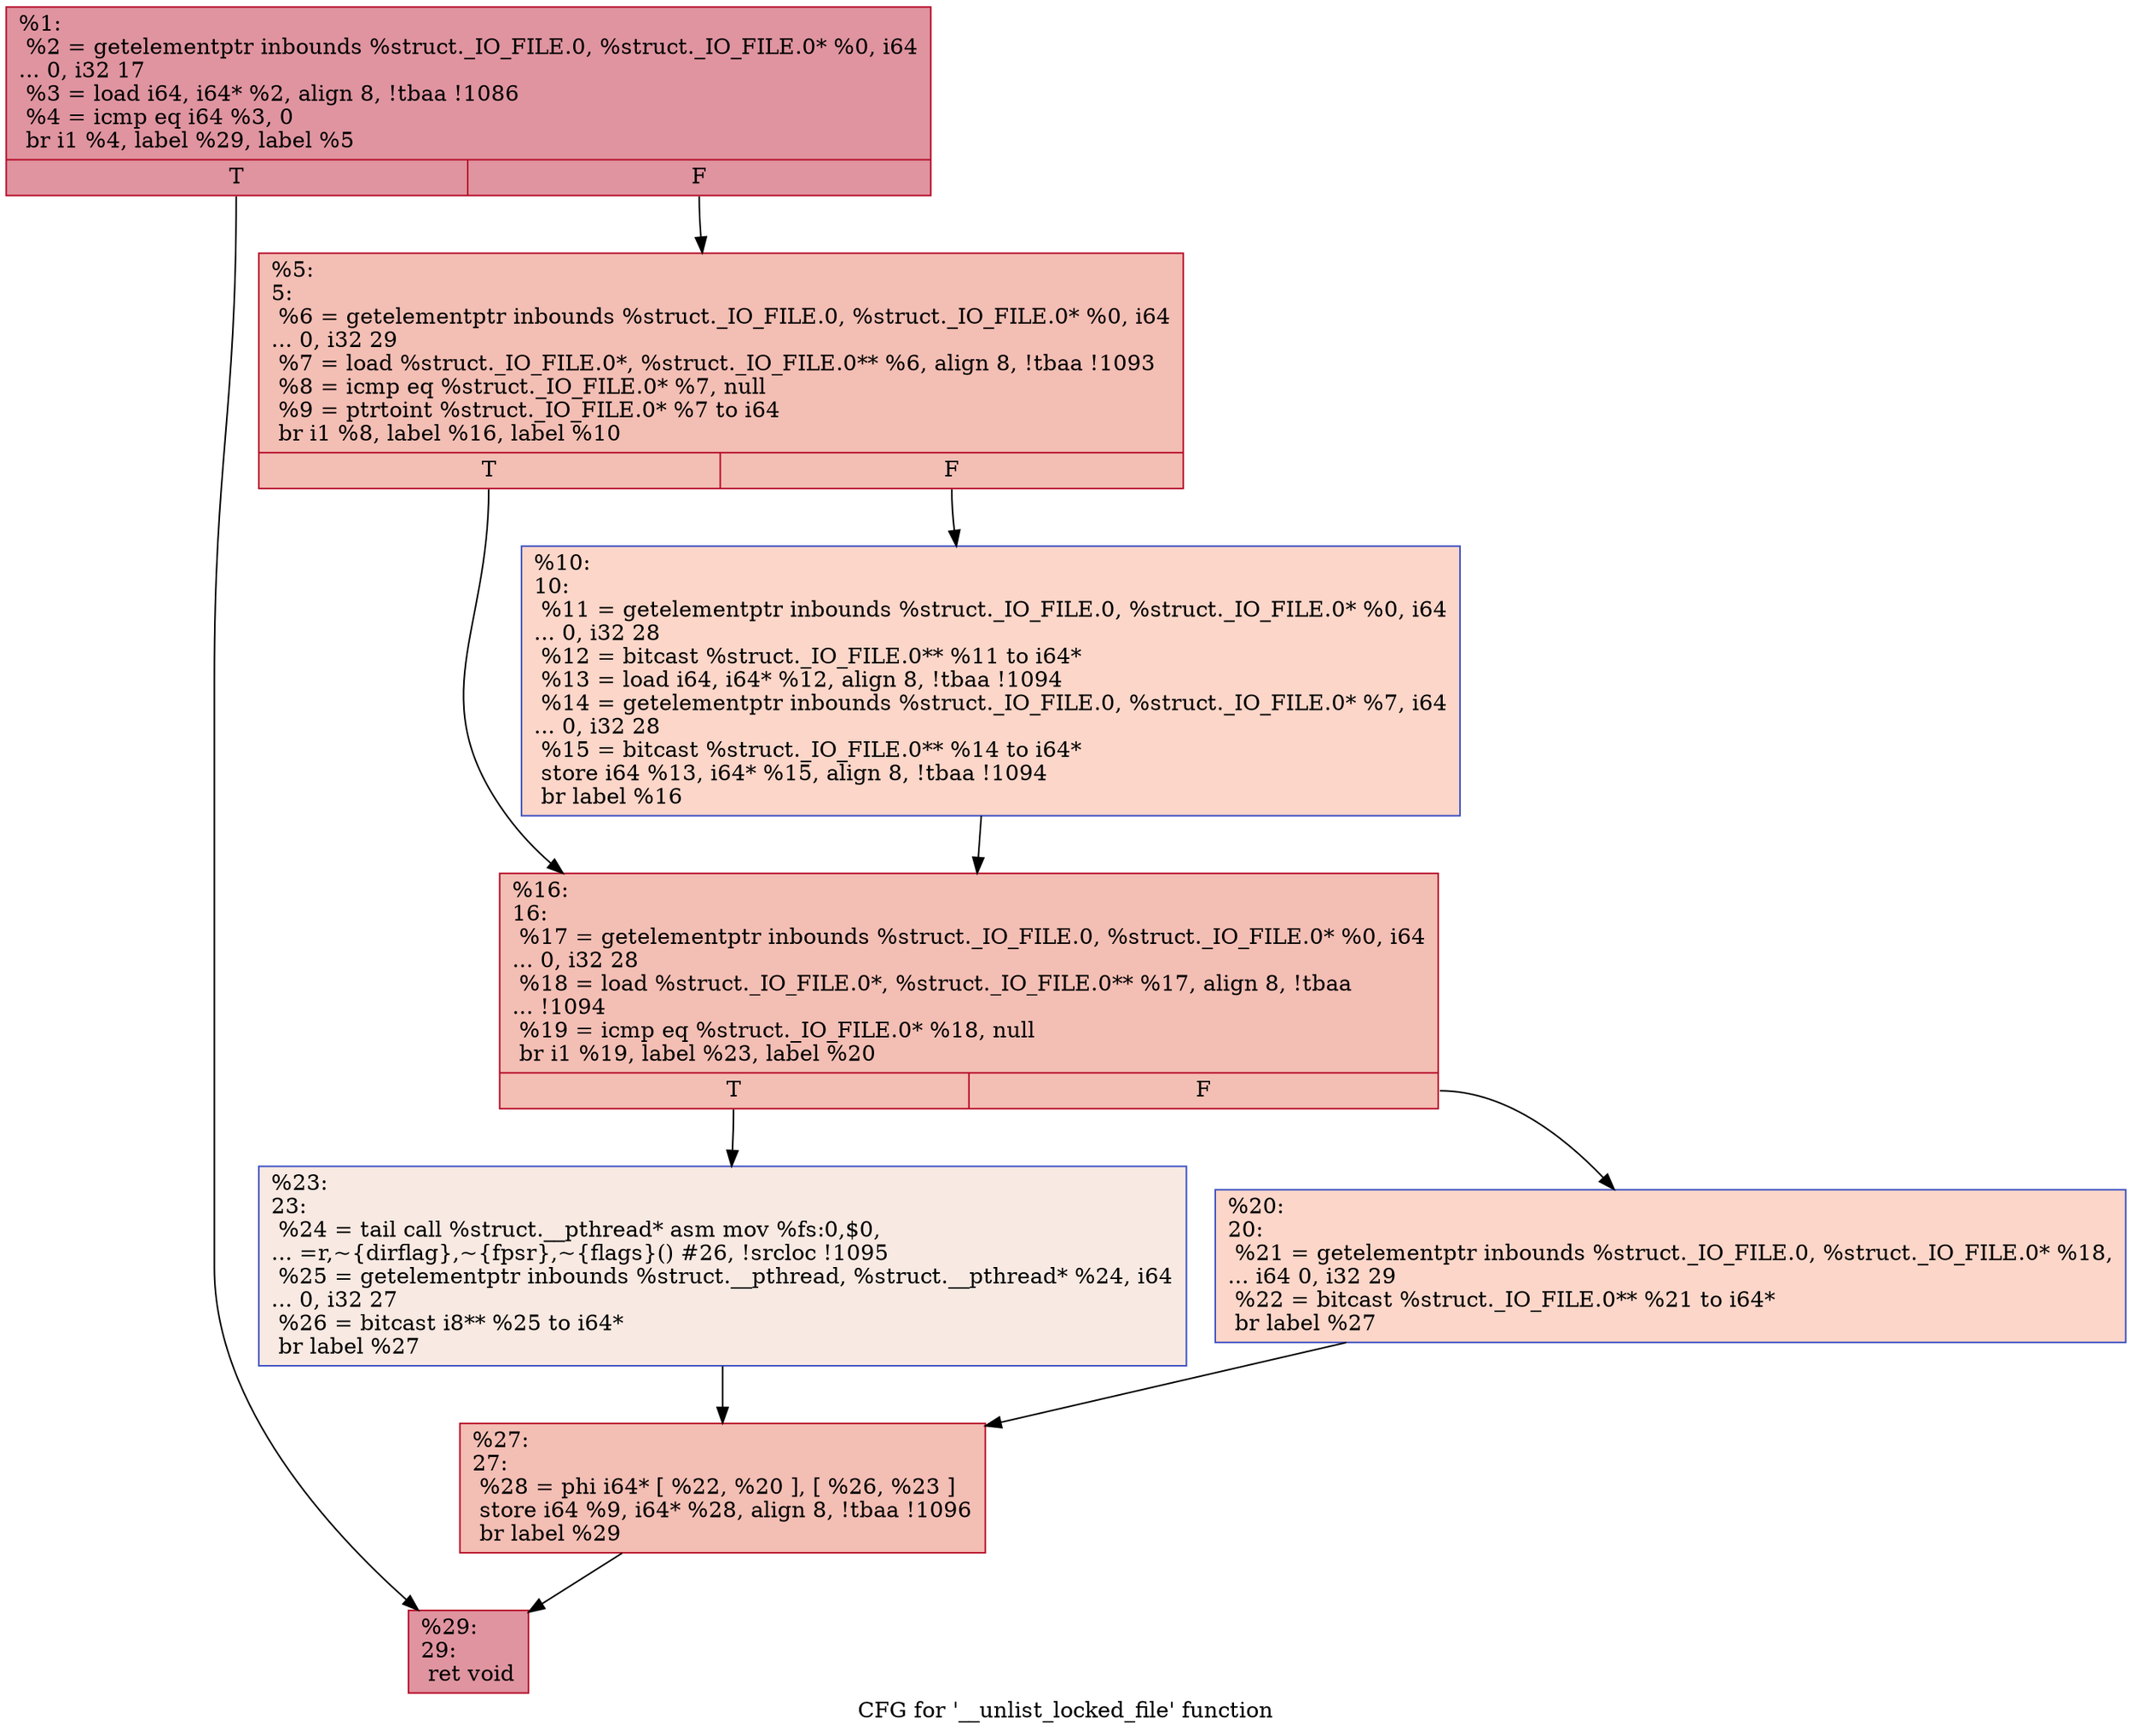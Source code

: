 digraph "CFG for '__unlist_locked_file' function" {
	label="CFG for '__unlist_locked_file' function";

	Node0x25526a0 [shape=record,color="#b70d28ff", style=filled, fillcolor="#b70d2870",label="{%1:\l  %2 = getelementptr inbounds %struct._IO_FILE.0, %struct._IO_FILE.0* %0, i64\l... 0, i32 17\l  %3 = load i64, i64* %2, align 8, !tbaa !1086\l  %4 = icmp eq i64 %3, 0\l  br i1 %4, label %29, label %5\l|{<s0>T|<s1>F}}"];
	Node0x25526a0:s0 -> Node0x25528d0;
	Node0x25526a0:s1 -> Node0x25526f0;
	Node0x25526f0 [shape=record,color="#b70d28ff", style=filled, fillcolor="#e36c5570",label="{%5:\l5:                                                \l  %6 = getelementptr inbounds %struct._IO_FILE.0, %struct._IO_FILE.0* %0, i64\l... 0, i32 29\l  %7 = load %struct._IO_FILE.0*, %struct._IO_FILE.0** %6, align 8, !tbaa !1093\l  %8 = icmp eq %struct._IO_FILE.0* %7, null\l  %9 = ptrtoint %struct._IO_FILE.0* %7 to i64\l  br i1 %8, label %16, label %10\l|{<s0>T|<s1>F}}"];
	Node0x25526f0:s0 -> Node0x2552790;
	Node0x25526f0:s1 -> Node0x2552740;
	Node0x2552740 [shape=record,color="#3d50c3ff", style=filled, fillcolor="#f6a38570",label="{%10:\l10:                                               \l  %11 = getelementptr inbounds %struct._IO_FILE.0, %struct._IO_FILE.0* %0, i64\l... 0, i32 28\l  %12 = bitcast %struct._IO_FILE.0** %11 to i64*\l  %13 = load i64, i64* %12, align 8, !tbaa !1094\l  %14 = getelementptr inbounds %struct._IO_FILE.0, %struct._IO_FILE.0* %7, i64\l... 0, i32 28\l  %15 = bitcast %struct._IO_FILE.0** %14 to i64*\l  store i64 %13, i64* %15, align 8, !tbaa !1094\l  br label %16\l}"];
	Node0x2552740 -> Node0x2552790;
	Node0x2552790 [shape=record,color="#b70d28ff", style=filled, fillcolor="#e36c5570",label="{%16:\l16:                                               \l  %17 = getelementptr inbounds %struct._IO_FILE.0, %struct._IO_FILE.0* %0, i64\l... 0, i32 28\l  %18 = load %struct._IO_FILE.0*, %struct._IO_FILE.0** %17, align 8, !tbaa\l... !1094\l  %19 = icmp eq %struct._IO_FILE.0* %18, null\l  br i1 %19, label %23, label %20\l|{<s0>T|<s1>F}}"];
	Node0x2552790:s0 -> Node0x2552830;
	Node0x2552790:s1 -> Node0x25527e0;
	Node0x25527e0 [shape=record,color="#3d50c3ff", style=filled, fillcolor="#f6a38570",label="{%20:\l20:                                               \l  %21 = getelementptr inbounds %struct._IO_FILE.0, %struct._IO_FILE.0* %18,\l... i64 0, i32 29\l  %22 = bitcast %struct._IO_FILE.0** %21 to i64*\l  br label %27\l}"];
	Node0x25527e0 -> Node0x2552880;
	Node0x2552830 [shape=record,color="#3d50c3ff", style=filled, fillcolor="#efcebd70",label="{%23:\l23:                                               \l  %24 = tail call %struct.__pthread* asm mov %fs:0,$0,\l... =r,~\{dirflag\},~\{fpsr\},~\{flags\}() #26, !srcloc !1095\l  %25 = getelementptr inbounds %struct.__pthread, %struct.__pthread* %24, i64\l... 0, i32 27\l  %26 = bitcast i8** %25 to i64*\l  br label %27\l}"];
	Node0x2552830 -> Node0x2552880;
	Node0x2552880 [shape=record,color="#b70d28ff", style=filled, fillcolor="#e36c5570",label="{%27:\l27:                                               \l  %28 = phi i64* [ %22, %20 ], [ %26, %23 ]\l  store i64 %9, i64* %28, align 8, !tbaa !1096\l  br label %29\l}"];
	Node0x2552880 -> Node0x25528d0;
	Node0x25528d0 [shape=record,color="#b70d28ff", style=filled, fillcolor="#b70d2870",label="{%29:\l29:                                               \l  ret void\l}"];
}
